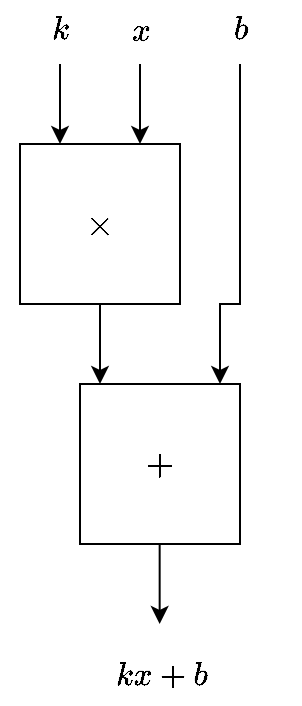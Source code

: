 <mxfile version="21.8.2" type="github">
  <diagram name="Page-1" id="r3SKzxC9OEnPyWE4rzKE">
    <mxGraphModel dx="658" dy="430" grid="1" gridSize="10" guides="1" tooltips="1" connect="1" arrows="1" fold="1" page="1" pageScale="1" pageWidth="850" pageHeight="1100" math="1" shadow="0">
      <root>
        <mxCell id="0" />
        <mxCell id="1" parent="0" />
        <mxCell id="Hjgj2hwPhhB4s9a0-prW-1" value="&lt;font style=&quot;font-size: 15px;&quot;&gt;$$\times$$&lt;/font&gt;" style="whiteSpace=wrap;html=1;aspect=fixed;" vertex="1" parent="1">
          <mxGeometry x="200" y="160" width="80" height="80" as="geometry" />
        </mxCell>
        <mxCell id="Hjgj2hwPhhB4s9a0-prW-2" value="&lt;font style=&quot;font-size: 15px;&quot;&gt;$$+$$&lt;/font&gt;" style="whiteSpace=wrap;html=1;aspect=fixed;" vertex="1" parent="1">
          <mxGeometry x="230" y="280" width="80" height="80" as="geometry" />
        </mxCell>
        <mxCell id="Hjgj2hwPhhB4s9a0-prW-4" value="" style="endArrow=classic;html=1;rounded=0;entryX=0.25;entryY=0;entryDx=0;entryDy=0;" edge="1" parent="1" target="Hjgj2hwPhhB4s9a0-prW-1">
          <mxGeometry width="50" height="50" relative="1" as="geometry">
            <mxPoint x="220" y="120" as="sourcePoint" />
            <mxPoint x="450" y="290" as="targetPoint" />
          </mxGeometry>
        </mxCell>
        <mxCell id="Hjgj2hwPhhB4s9a0-prW-6" value="" style="endArrow=classic;html=1;rounded=0;entryX=0.25;entryY=0;entryDx=0;entryDy=0;" edge="1" parent="1">
          <mxGeometry width="50" height="50" relative="1" as="geometry">
            <mxPoint x="260" y="120" as="sourcePoint" />
            <mxPoint x="260" y="160" as="targetPoint" />
          </mxGeometry>
        </mxCell>
        <mxCell id="Hjgj2hwPhhB4s9a0-prW-7" value="&lt;font style=&quot;font-size: 14px;&quot;&gt;$$k$$&lt;/font&gt;" style="text;html=1;align=center;verticalAlign=middle;resizable=0;points=[];autosize=1;strokeColor=none;fillColor=none;" vertex="1" parent="1">
          <mxGeometry x="190" y="88" width="60" height="30" as="geometry" />
        </mxCell>
        <mxCell id="Hjgj2hwPhhB4s9a0-prW-8" value="&lt;font style=&quot;font-size: 14px;&quot;&gt;$$x$$&lt;/font&gt;" style="text;html=1;align=center;verticalAlign=middle;resizable=0;points=[];autosize=1;strokeColor=none;fillColor=none;" vertex="1" parent="1">
          <mxGeometry x="230" y="88" width="60" height="30" as="geometry" />
        </mxCell>
        <mxCell id="Hjgj2hwPhhB4s9a0-prW-10" value="" style="endArrow=classic;html=1;rounded=0;entryX=0.25;entryY=0;entryDx=0;entryDy=0;" edge="1" parent="1">
          <mxGeometry width="50" height="50" relative="1" as="geometry">
            <mxPoint x="240" y="240" as="sourcePoint" />
            <mxPoint x="240" y="280" as="targetPoint" />
          </mxGeometry>
        </mxCell>
        <mxCell id="Hjgj2hwPhhB4s9a0-prW-11" value="" style="endArrow=classic;html=1;rounded=0;" edge="1" parent="1">
          <mxGeometry width="50" height="50" relative="1" as="geometry">
            <mxPoint x="310" y="120" as="sourcePoint" />
            <mxPoint x="300" y="280" as="targetPoint" />
            <Array as="points">
              <mxPoint x="310" y="240" />
              <mxPoint x="300" y="240" />
            </Array>
          </mxGeometry>
        </mxCell>
        <mxCell id="Hjgj2hwPhhB4s9a0-prW-12" value="&lt;font style=&quot;font-size: 14px;&quot;&gt;$$b$$&lt;/font&gt;" style="text;html=1;align=center;verticalAlign=middle;resizable=0;points=[];autosize=1;strokeColor=none;fillColor=none;" vertex="1" parent="1">
          <mxGeometry x="280" y="88" width="60" height="30" as="geometry" />
        </mxCell>
        <mxCell id="Hjgj2hwPhhB4s9a0-prW-13" value="" style="endArrow=classic;html=1;rounded=0;entryX=0.25;entryY=0;entryDx=0;entryDy=0;" edge="1" parent="1">
          <mxGeometry width="50" height="50" relative="1" as="geometry">
            <mxPoint x="269.83" y="360" as="sourcePoint" />
            <mxPoint x="269.83" y="400" as="targetPoint" />
          </mxGeometry>
        </mxCell>
        <mxCell id="Hjgj2hwPhhB4s9a0-prW-14" value="&lt;font style=&quot;font-size: 14px;&quot;&gt;$$kx+b$$&lt;/font&gt;" style="text;html=1;align=center;verticalAlign=middle;resizable=0;points=[];autosize=1;strokeColor=none;fillColor=none;" vertex="1" parent="1">
          <mxGeometry x="230" y="410" width="80" height="30" as="geometry" />
        </mxCell>
      </root>
    </mxGraphModel>
  </diagram>
</mxfile>
